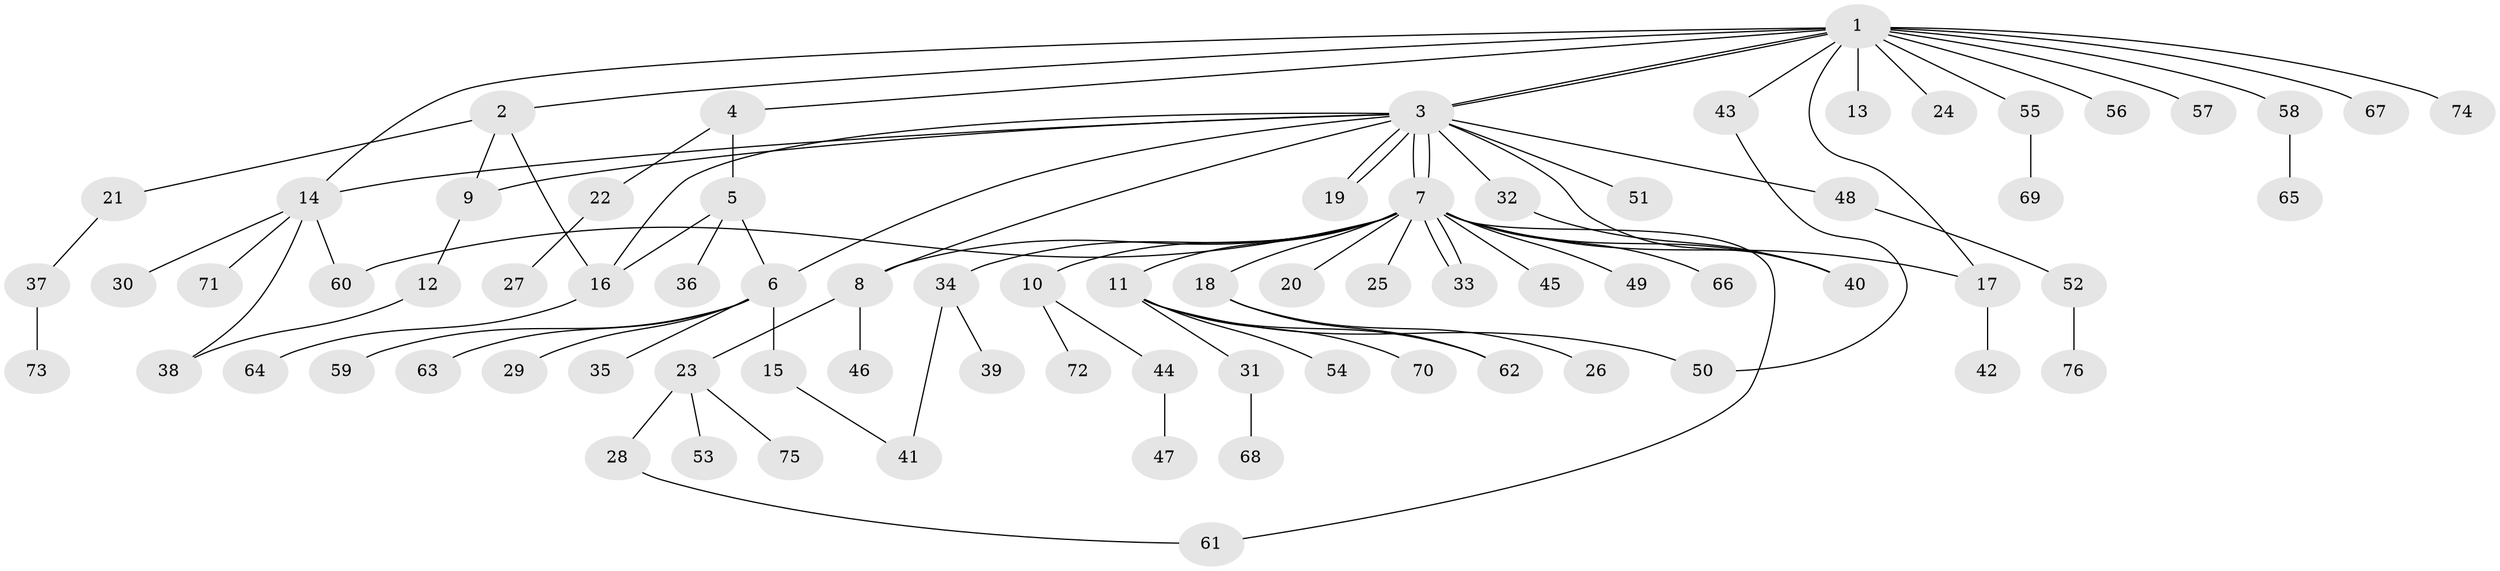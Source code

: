 // Generated by graph-tools (version 1.1) at 2025/47/03/09/25 04:47:55]
// undirected, 76 vertices, 94 edges
graph export_dot {
graph [start="1"]
  node [color=gray90,style=filled];
  1;
  2;
  3;
  4;
  5;
  6;
  7;
  8;
  9;
  10;
  11;
  12;
  13;
  14;
  15;
  16;
  17;
  18;
  19;
  20;
  21;
  22;
  23;
  24;
  25;
  26;
  27;
  28;
  29;
  30;
  31;
  32;
  33;
  34;
  35;
  36;
  37;
  38;
  39;
  40;
  41;
  42;
  43;
  44;
  45;
  46;
  47;
  48;
  49;
  50;
  51;
  52;
  53;
  54;
  55;
  56;
  57;
  58;
  59;
  60;
  61;
  62;
  63;
  64;
  65;
  66;
  67;
  68;
  69;
  70;
  71;
  72;
  73;
  74;
  75;
  76;
  1 -- 2;
  1 -- 3;
  1 -- 3;
  1 -- 4;
  1 -- 13;
  1 -- 14;
  1 -- 17;
  1 -- 24;
  1 -- 43;
  1 -- 55;
  1 -- 56;
  1 -- 57;
  1 -- 58;
  1 -- 67;
  1 -- 74;
  2 -- 9;
  2 -- 16;
  2 -- 21;
  3 -- 6;
  3 -- 7;
  3 -- 7;
  3 -- 8;
  3 -- 9;
  3 -- 14;
  3 -- 16;
  3 -- 19;
  3 -- 19;
  3 -- 32;
  3 -- 40;
  3 -- 48;
  3 -- 51;
  4 -- 5;
  4 -- 22;
  5 -- 6;
  5 -- 16;
  5 -- 36;
  6 -- 15;
  6 -- 29;
  6 -- 35;
  6 -- 59;
  6 -- 63;
  7 -- 8;
  7 -- 10;
  7 -- 11;
  7 -- 17;
  7 -- 18;
  7 -- 20;
  7 -- 25;
  7 -- 33;
  7 -- 33;
  7 -- 34;
  7 -- 40;
  7 -- 45;
  7 -- 49;
  7 -- 60;
  7 -- 61;
  7 -- 66;
  8 -- 23;
  8 -- 46;
  9 -- 12;
  10 -- 44;
  10 -- 72;
  11 -- 31;
  11 -- 50;
  11 -- 54;
  11 -- 62;
  11 -- 70;
  12 -- 38;
  14 -- 30;
  14 -- 38;
  14 -- 60;
  14 -- 71;
  15 -- 41;
  16 -- 64;
  17 -- 42;
  18 -- 26;
  18 -- 62;
  21 -- 37;
  22 -- 27;
  23 -- 28;
  23 -- 53;
  23 -- 75;
  28 -- 61;
  31 -- 68;
  32 -- 40;
  34 -- 39;
  34 -- 41;
  37 -- 73;
  43 -- 50;
  44 -- 47;
  48 -- 52;
  52 -- 76;
  55 -- 69;
  58 -- 65;
}
